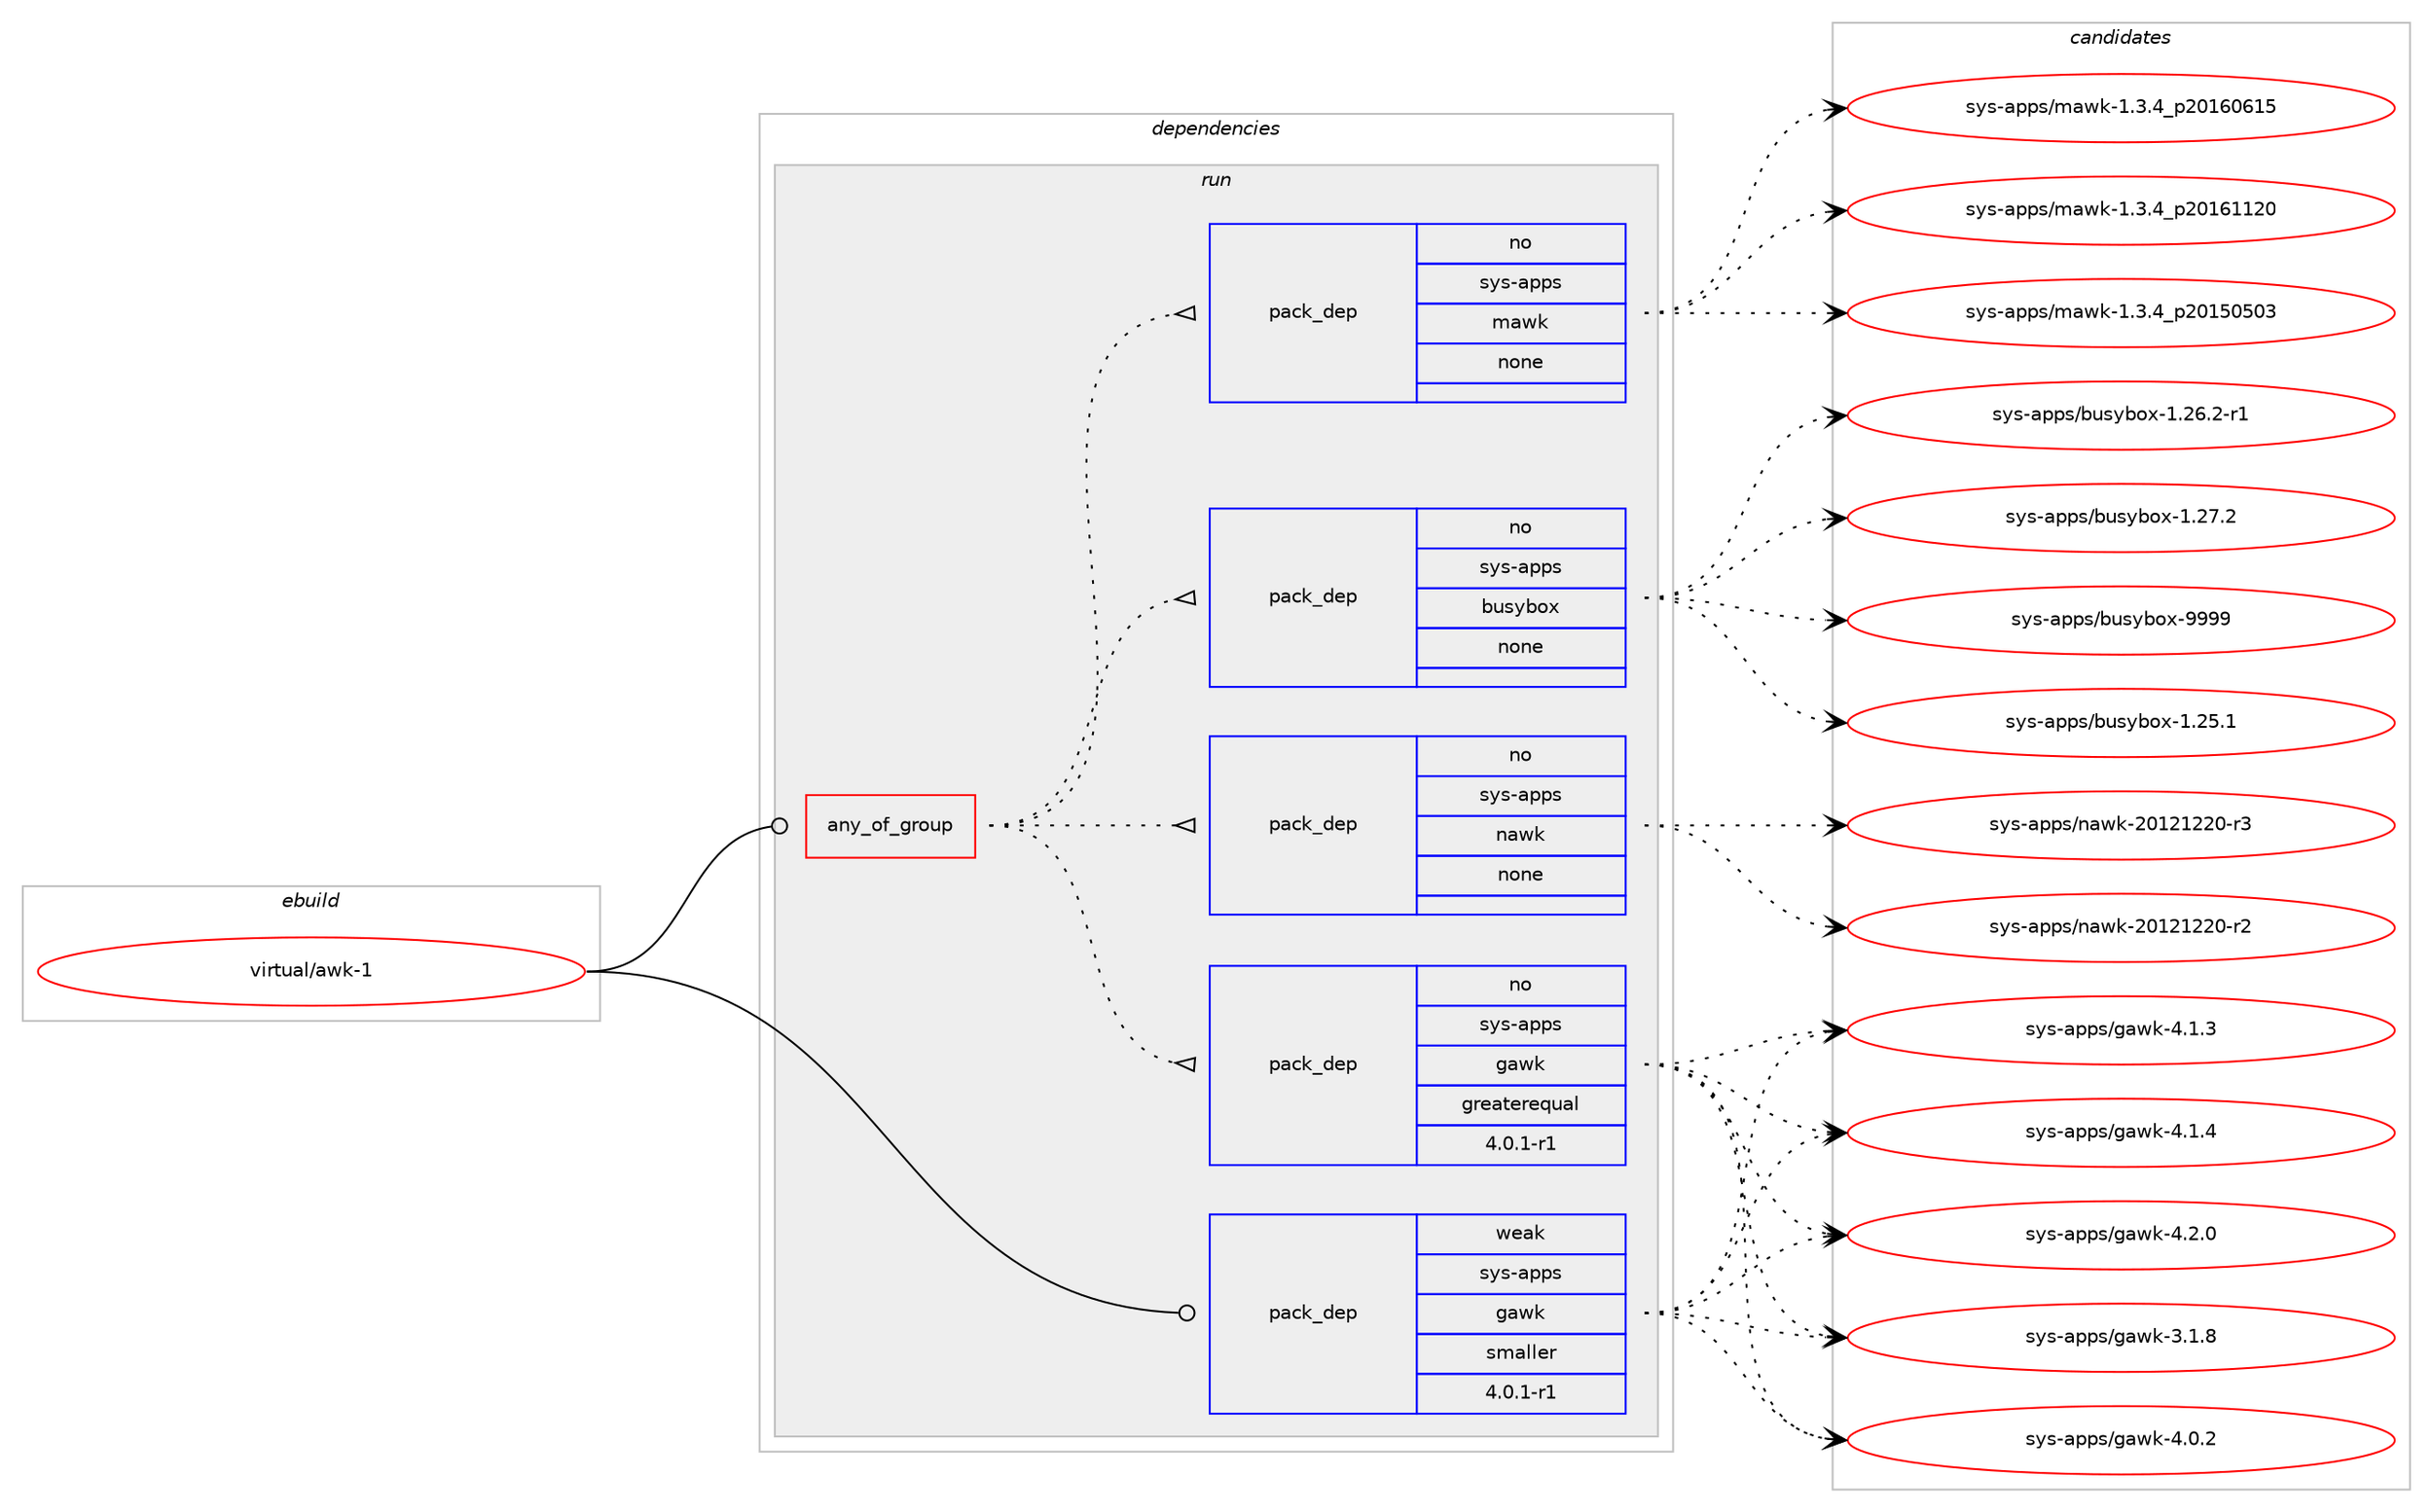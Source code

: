 digraph prolog {

# *************
# Graph options
# *************

newrank=true;
concentrate=true;
compound=true;
graph [rankdir=LR,fontname=Helvetica,fontsize=10,ranksep=1.5];#, ranksep=2.5, nodesep=0.2];
edge  [arrowhead=vee];
node  [fontname=Helvetica,fontsize=10];

# **********
# The ebuild
# **********

subgraph cluster_leftcol {
color=gray;
rank=same;
label=<<i>ebuild</i>>;
id [label="virtual/awk-1", color=red, width=4, href="../virtual/awk-1.svg"];
}

# ****************
# The dependencies
# ****************

subgraph cluster_midcol {
color=gray;
label=<<i>dependencies</i>>;
subgraph cluster_compile {
fillcolor="#eeeeee";
style=filled;
label=<<i>compile</i>>;
}
subgraph cluster_compileandrun {
fillcolor="#eeeeee";
style=filled;
label=<<i>compile and run</i>>;
}
subgraph cluster_run {
fillcolor="#eeeeee";
style=filled;
label=<<i>run</i>>;
subgraph any8517 {
dependency497250 [label=<<TABLE BORDER="0" CELLBORDER="1" CELLSPACING="0" CELLPADDING="4"><TR><TD CELLPADDING="10">any_of_group</TD></TR></TABLE>>, shape=none, color=red];subgraph pack369563 {
dependency497251 [label=<<TABLE BORDER="0" CELLBORDER="1" CELLSPACING="0" CELLPADDING="4" WIDTH="220"><TR><TD ROWSPAN="6" CELLPADDING="30">pack_dep</TD></TR><TR><TD WIDTH="110">no</TD></TR><TR><TD>sys-apps</TD></TR><TR><TD>gawk</TD></TR><TR><TD>greaterequal</TD></TR><TR><TD>4.0.1-r1</TD></TR></TABLE>>, shape=none, color=blue];
}
dependency497250:e -> dependency497251:w [weight=20,style="dotted",arrowhead="oinv"];
subgraph pack369564 {
dependency497252 [label=<<TABLE BORDER="0" CELLBORDER="1" CELLSPACING="0" CELLPADDING="4" WIDTH="220"><TR><TD ROWSPAN="6" CELLPADDING="30">pack_dep</TD></TR><TR><TD WIDTH="110">no</TD></TR><TR><TD>sys-apps</TD></TR><TR><TD>mawk</TD></TR><TR><TD>none</TD></TR><TR><TD></TD></TR></TABLE>>, shape=none, color=blue];
}
dependency497250:e -> dependency497252:w [weight=20,style="dotted",arrowhead="oinv"];
subgraph pack369565 {
dependency497253 [label=<<TABLE BORDER="0" CELLBORDER="1" CELLSPACING="0" CELLPADDING="4" WIDTH="220"><TR><TD ROWSPAN="6" CELLPADDING="30">pack_dep</TD></TR><TR><TD WIDTH="110">no</TD></TR><TR><TD>sys-apps</TD></TR><TR><TD>nawk</TD></TR><TR><TD>none</TD></TR><TR><TD></TD></TR></TABLE>>, shape=none, color=blue];
}
dependency497250:e -> dependency497253:w [weight=20,style="dotted",arrowhead="oinv"];
subgraph pack369566 {
dependency497254 [label=<<TABLE BORDER="0" CELLBORDER="1" CELLSPACING="0" CELLPADDING="4" WIDTH="220"><TR><TD ROWSPAN="6" CELLPADDING="30">pack_dep</TD></TR><TR><TD WIDTH="110">no</TD></TR><TR><TD>sys-apps</TD></TR><TR><TD>busybox</TD></TR><TR><TD>none</TD></TR><TR><TD></TD></TR></TABLE>>, shape=none, color=blue];
}
dependency497250:e -> dependency497254:w [weight=20,style="dotted",arrowhead="oinv"];
}
id:e -> dependency497250:w [weight=20,style="solid",arrowhead="odot"];
subgraph pack369567 {
dependency497255 [label=<<TABLE BORDER="0" CELLBORDER="1" CELLSPACING="0" CELLPADDING="4" WIDTH="220"><TR><TD ROWSPAN="6" CELLPADDING="30">pack_dep</TD></TR><TR><TD WIDTH="110">weak</TD></TR><TR><TD>sys-apps</TD></TR><TR><TD>gawk</TD></TR><TR><TD>smaller</TD></TR><TR><TD>4.0.1-r1</TD></TR></TABLE>>, shape=none, color=blue];
}
id:e -> dependency497255:w [weight=20,style="solid",arrowhead="odot"];
}
}

# **************
# The candidates
# **************

subgraph cluster_choices {
rank=same;
color=gray;
label=<<i>candidates</i>>;

subgraph choice369563 {
color=black;
nodesep=1;
choice11512111545971121121154710397119107455146494656 [label="sys-apps/gawk-3.1.8", color=red, width=4,href="../sys-apps/gawk-3.1.8.svg"];
choice11512111545971121121154710397119107455246484650 [label="sys-apps/gawk-4.0.2", color=red, width=4,href="../sys-apps/gawk-4.0.2.svg"];
choice11512111545971121121154710397119107455246494651 [label="sys-apps/gawk-4.1.3", color=red, width=4,href="../sys-apps/gawk-4.1.3.svg"];
choice11512111545971121121154710397119107455246494652 [label="sys-apps/gawk-4.1.4", color=red, width=4,href="../sys-apps/gawk-4.1.4.svg"];
choice11512111545971121121154710397119107455246504648 [label="sys-apps/gawk-4.2.0", color=red, width=4,href="../sys-apps/gawk-4.2.0.svg"];
dependency497251:e -> choice11512111545971121121154710397119107455146494656:w [style=dotted,weight="100"];
dependency497251:e -> choice11512111545971121121154710397119107455246484650:w [style=dotted,weight="100"];
dependency497251:e -> choice11512111545971121121154710397119107455246494651:w [style=dotted,weight="100"];
dependency497251:e -> choice11512111545971121121154710397119107455246494652:w [style=dotted,weight="100"];
dependency497251:e -> choice11512111545971121121154710397119107455246504648:w [style=dotted,weight="100"];
}
subgraph choice369564 {
color=black;
nodesep=1;
choice11512111545971121121154710997119107454946514652951125048495348534851 [label="sys-apps/mawk-1.3.4_p20150503", color=red, width=4,href="../sys-apps/mawk-1.3.4_p20150503.svg"];
choice11512111545971121121154710997119107454946514652951125048495448544953 [label="sys-apps/mawk-1.3.4_p20160615", color=red, width=4,href="../sys-apps/mawk-1.3.4_p20160615.svg"];
choice11512111545971121121154710997119107454946514652951125048495449495048 [label="sys-apps/mawk-1.3.4_p20161120", color=red, width=4,href="../sys-apps/mawk-1.3.4_p20161120.svg"];
dependency497252:e -> choice11512111545971121121154710997119107454946514652951125048495348534851:w [style=dotted,weight="100"];
dependency497252:e -> choice11512111545971121121154710997119107454946514652951125048495448544953:w [style=dotted,weight="100"];
dependency497252:e -> choice11512111545971121121154710997119107454946514652951125048495449495048:w [style=dotted,weight="100"];
}
subgraph choice369565 {
color=black;
nodesep=1;
choice115121115459711211211547110971191074550484950495050484511450 [label="sys-apps/nawk-20121220-r2", color=red, width=4,href="../sys-apps/nawk-20121220-r2.svg"];
choice115121115459711211211547110971191074550484950495050484511451 [label="sys-apps/nawk-20121220-r3", color=red, width=4,href="../sys-apps/nawk-20121220-r3.svg"];
dependency497253:e -> choice115121115459711211211547110971191074550484950495050484511450:w [style=dotted,weight="100"];
dependency497253:e -> choice115121115459711211211547110971191074550484950495050484511451:w [style=dotted,weight="100"];
}
subgraph choice369566 {
color=black;
nodesep=1;
choice115121115459711211211547981171151219811112045494650534649 [label="sys-apps/busybox-1.25.1", color=red, width=4,href="../sys-apps/busybox-1.25.1.svg"];
choice1151211154597112112115479811711512198111120454946505446504511449 [label="sys-apps/busybox-1.26.2-r1", color=red, width=4,href="../sys-apps/busybox-1.26.2-r1.svg"];
choice115121115459711211211547981171151219811112045494650554650 [label="sys-apps/busybox-1.27.2", color=red, width=4,href="../sys-apps/busybox-1.27.2.svg"];
choice11512111545971121121154798117115121981111204557575757 [label="sys-apps/busybox-9999", color=red, width=4,href="../sys-apps/busybox-9999.svg"];
dependency497254:e -> choice115121115459711211211547981171151219811112045494650534649:w [style=dotted,weight="100"];
dependency497254:e -> choice1151211154597112112115479811711512198111120454946505446504511449:w [style=dotted,weight="100"];
dependency497254:e -> choice115121115459711211211547981171151219811112045494650554650:w [style=dotted,weight="100"];
dependency497254:e -> choice11512111545971121121154798117115121981111204557575757:w [style=dotted,weight="100"];
}
subgraph choice369567 {
color=black;
nodesep=1;
choice11512111545971121121154710397119107455146494656 [label="sys-apps/gawk-3.1.8", color=red, width=4,href="../sys-apps/gawk-3.1.8.svg"];
choice11512111545971121121154710397119107455246484650 [label="sys-apps/gawk-4.0.2", color=red, width=4,href="../sys-apps/gawk-4.0.2.svg"];
choice11512111545971121121154710397119107455246494651 [label="sys-apps/gawk-4.1.3", color=red, width=4,href="../sys-apps/gawk-4.1.3.svg"];
choice11512111545971121121154710397119107455246494652 [label="sys-apps/gawk-4.1.4", color=red, width=4,href="../sys-apps/gawk-4.1.4.svg"];
choice11512111545971121121154710397119107455246504648 [label="sys-apps/gawk-4.2.0", color=red, width=4,href="../sys-apps/gawk-4.2.0.svg"];
dependency497255:e -> choice11512111545971121121154710397119107455146494656:w [style=dotted,weight="100"];
dependency497255:e -> choice11512111545971121121154710397119107455246484650:w [style=dotted,weight="100"];
dependency497255:e -> choice11512111545971121121154710397119107455246494651:w [style=dotted,weight="100"];
dependency497255:e -> choice11512111545971121121154710397119107455246494652:w [style=dotted,weight="100"];
dependency497255:e -> choice11512111545971121121154710397119107455246504648:w [style=dotted,weight="100"];
}
}

}
